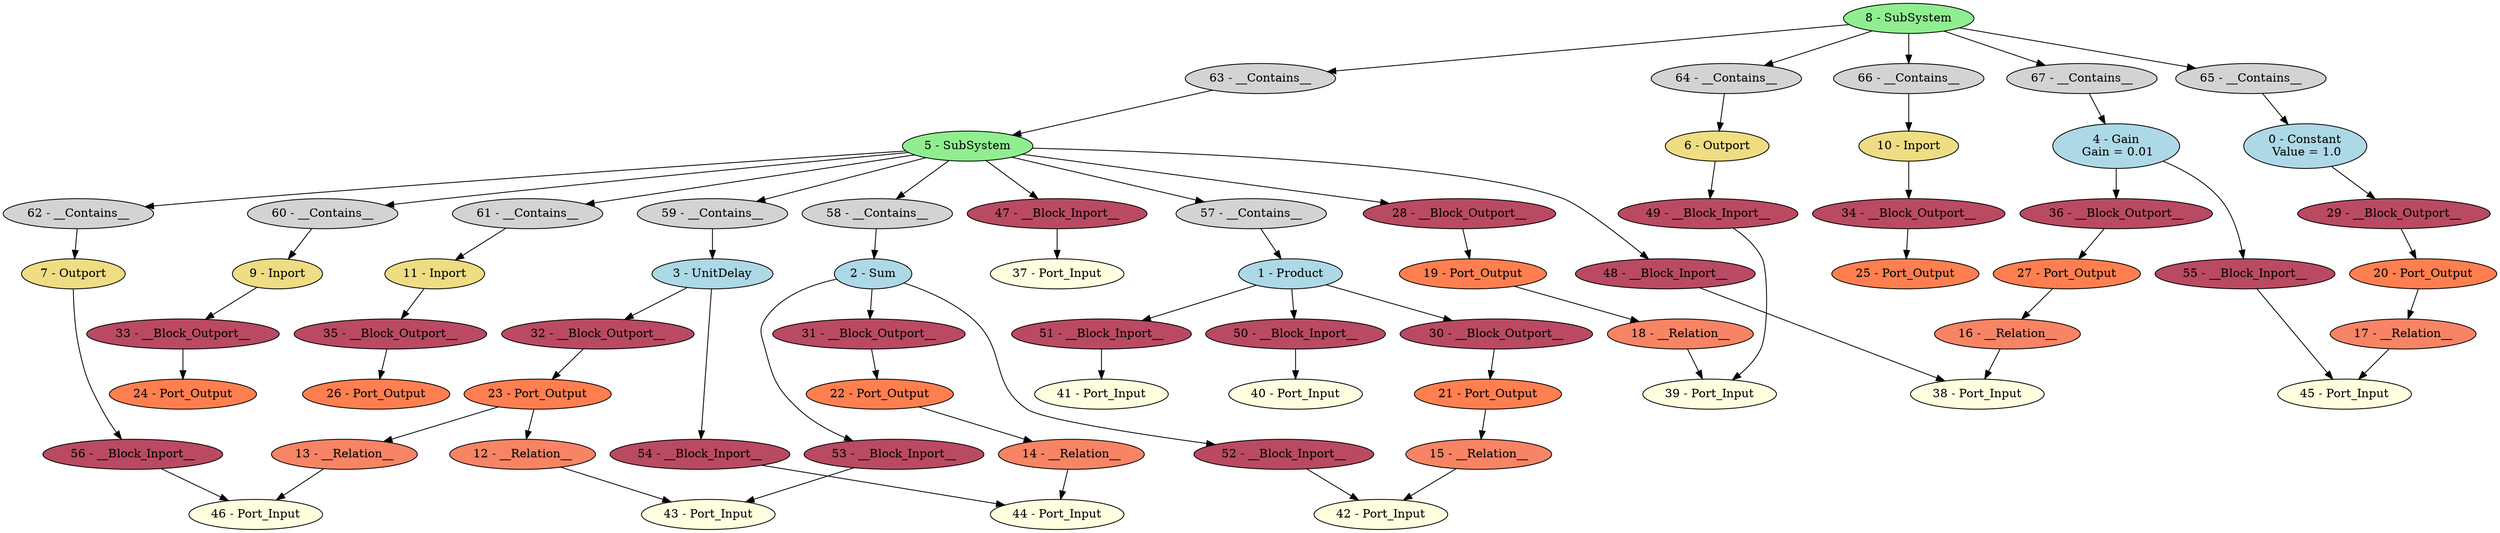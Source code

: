 digraph HConstfolding_hier_opt {
"0 - Constant\n Value = 1.0" [style=filled, fillcolor=lightblue];
"1 - Product" [style=filled, fillcolor=lightblue];
"2 - Sum" [style=filled, fillcolor=lightblue];
"3 - UnitDelay" [style=filled, fillcolor=lightblue];
"4 - Gain\n Gain = 0.01" [style=filled, fillcolor=lightblue];
"5 - SubSystem" [style=filled, fillcolor=lightgreen];
"6 - Outport" [style=filled, fillcolor=lightgoldenrod];
"7 - Outport" [style=filled, fillcolor=lightgoldenrod];
"8 - SubSystem" [style=filled, fillcolor=lightgreen];
"9 - Inport" [style=filled, fillcolor=lightgoldenrod];
"10 - Inport" [style=filled, fillcolor=lightgoldenrod];
"11 - Inport" [style=filled, fillcolor=lightgoldenrod];
"12 - __Relation__" [style=filled, fillcolor="#f78465"];
"13 - __Relation__" [style=filled, fillcolor="#f78465"];
"14 - __Relation__" [style=filled, fillcolor="#f78465"];
"15 - __Relation__" [style=filled, fillcolor="#f78465"];
"16 - __Relation__" [style=filled, fillcolor="#f78465"];
"17 - __Relation__" [style=filled, fillcolor="#f78465"];
"18 - __Relation__" [style=filled, fillcolor="#f78465"];
"19 - Port_Output" [style=filled, fillcolor=coral];
"20 - Port_Output" [style=filled, fillcolor=coral];
"21 - Port_Output" [style=filled, fillcolor=coral];
"22 - Port_Output" [style=filled, fillcolor=coral];
"23 - Port_Output" [style=filled, fillcolor=coral];
"24 - Port_Output" [style=filled, fillcolor=coral];
"25 - Port_Output" [style=filled, fillcolor=coral];
"26 - Port_Output" [style=filled, fillcolor=coral];
"27 - Port_Output" [style=filled, fillcolor=coral];
"28 - __Block_Outport__" [style=filled, fillcolor="#b94a62"];
"29 - __Block_Outport__" [style=filled, fillcolor="#b94a62"];
"30 - __Block_Outport__" [style=filled, fillcolor="#b94a62"];
"31 - __Block_Outport__" [style=filled, fillcolor="#b94a62"];
"32 - __Block_Outport__" [style=filled, fillcolor="#b94a62"];
"33 - __Block_Outport__" [style=filled, fillcolor="#b94a62"];
"34 - __Block_Outport__" [style=filled, fillcolor="#b94a62"];
"35 - __Block_Outport__" [style=filled, fillcolor="#b94a62"];
"36 - __Block_Outport__" [style=filled, fillcolor="#b94a62"];
"37 - Port_Input" [style=filled, fillcolor=lightyellow];
"38 - Port_Input" [style=filled, fillcolor=lightyellow];
"39 - Port_Input" [style=filled, fillcolor=lightyellow];
"40 - Port_Input" [style=filled, fillcolor=lightyellow];
"41 - Port_Input" [style=filled, fillcolor=lightyellow];
"42 - Port_Input" [style=filled, fillcolor=lightyellow];
"43 - Port_Input" [style=filled, fillcolor=lightyellow];
"44 - Port_Input" [style=filled, fillcolor=lightyellow];
"45 - Port_Input" [style=filled, fillcolor=lightyellow];
"46 - Port_Input" [style=filled, fillcolor=lightyellow];
"47 - __Block_Inport__" [style=filled, fillcolor="#b94a62"];
"48 - __Block_Inport__" [style=filled, fillcolor="#b94a62"];
"49 - __Block_Inport__" [style=filled, fillcolor="#b94a62"];
"50 - __Block_Inport__" [style=filled, fillcolor="#b94a62"];
"51 - __Block_Inport__" [style=filled, fillcolor="#b94a62"];
"52 - __Block_Inport__" [style=filled, fillcolor="#b94a62"];
"53 - __Block_Inport__" [style=filled, fillcolor="#b94a62"];
"54 - __Block_Inport__" [style=filled, fillcolor="#b94a62"];
"55 - __Block_Inport__" [style=filled, fillcolor="#b94a62"];
"56 - __Block_Inport__" [style=filled, fillcolor="#b94a62"];
"57 - __Contains__" [style=filled, fillcolor=lightgray];
"58 - __Contains__" [style=filled, fillcolor=lightgray];
"59 - __Contains__" [style=filled, fillcolor=lightgray];
"60 - __Contains__" [style=filled, fillcolor=lightgray];
"61 - __Contains__" [style=filled, fillcolor=lightgray];
"62 - __Contains__" [style=filled, fillcolor=lightgray];
"63 - __Contains__" [style=filled, fillcolor=lightgray];
"64 - __Contains__" [style=filled, fillcolor=lightgray];
"65 - __Contains__" [style=filled, fillcolor=lightgray];
"66 - __Contains__" [style=filled, fillcolor=lightgray];
"67 - __Contains__" [style=filled, fillcolor=lightgray];
"0 - Constant\n Value = 1.0" -> "29 - __Block_Outport__";
"1 - Product" -> "30 - __Block_Outport__";
"2 - Sum" -> "31 - __Block_Outport__";
"3 - UnitDelay" -> "32 - __Block_Outport__";
"4 - Gain\n Gain = 0.01" -> "36 - __Block_Outport__";
"5 - SubSystem" -> "62 - __Contains__";
"5 - SubSystem" -> "61 - __Contains__";
"5 - SubSystem" -> "60 - __Contains__";
"5 - SubSystem" -> "59 - __Contains__";
"5 - SubSystem" -> "58 - __Contains__";
"5 - SubSystem" -> "57 - __Contains__";
"5 - SubSystem" -> "28 - __Block_Outport__";
"8 - SubSystem" -> "67 - __Contains__";
"8 - SubSystem" -> "66 - __Contains__";
"8 - SubSystem" -> "65 - __Contains__";
"8 - SubSystem" -> "64 - __Contains__";
"8 - SubSystem" -> "63 - __Contains__";
"9 - Inport" -> "33 - __Block_Outport__";
"10 - Inport" -> "34 - __Block_Outport__";
"11 - Inport" -> "35 - __Block_Outport__";
"12 - __Relation__" -> "43 - Port_Input";
"13 - __Relation__" -> "46 - Port_Input";
"14 - __Relation__" -> "44 - Port_Input";
"15 - __Relation__" -> "42 - Port_Input";
"16 - __Relation__" -> "38 - Port_Input";
"17 - __Relation__" -> "45 - Port_Input";
"18 - __Relation__" -> "39 - Port_Input";
"19 - Port_Output" -> "18 - __Relation__";
"20 - Port_Output" -> "17 - __Relation__";
"21 - Port_Output" -> "15 - __Relation__";
"22 - Port_Output" -> "14 - __Relation__";
"23 - Port_Output" -> "13 - __Relation__";
"23 - Port_Output" -> "12 - __Relation__";
"27 - Port_Output" -> "16 - __Relation__";
"28 - __Block_Outport__" -> "19 - Port_Output";
"29 - __Block_Outport__" -> "20 - Port_Output";
"30 - __Block_Outport__" -> "21 - Port_Output";
"31 - __Block_Outport__" -> "22 - Port_Output";
"32 - __Block_Outport__" -> "23 - Port_Output";
"33 - __Block_Outport__" -> "24 - Port_Output";
"34 - __Block_Outport__" -> "25 - Port_Output";
"35 - __Block_Outport__" -> "26 - Port_Output";
"36 - __Block_Outport__" -> "27 - Port_Output";
"47 - __Block_Inport__" -> "37 - Port_Input";
"48 - __Block_Inport__" -> "38 - Port_Input";
"49 - __Block_Inport__" -> "39 - Port_Input";
"50 - __Block_Inport__" -> "40 - Port_Input";
"51 - __Block_Inport__" -> "41 - Port_Input";
"52 - __Block_Inport__" -> "42 - Port_Input";
"53 - __Block_Inport__" -> "43 - Port_Input";
"54 - __Block_Inport__" -> "44 - Port_Input";
"55 - __Block_Inport__" -> "45 - Port_Input";
"56 - __Block_Inport__" -> "46 - Port_Input";
"5 - SubSystem" -> "47 - __Block_Inport__";
"5 - SubSystem" -> "48 - __Block_Inport__";
"6 - Outport" -> "49 - __Block_Inport__";
"1 - Product" -> "50 - __Block_Inport__";
"1 - Product" -> "51 - __Block_Inport__";
"2 - Sum" -> "52 - __Block_Inport__";
"2 - Sum" -> "53 - __Block_Inport__";
"3 - UnitDelay" -> "54 - __Block_Inport__";
"4 - Gain\n Gain = 0.01" -> "55 - __Block_Inport__";
"7 - Outport" -> "56 - __Block_Inport__";
"57 - __Contains__" -> "1 - Product";
"58 - __Contains__" -> "2 - Sum";
"59 - __Contains__" -> "3 - UnitDelay";
"60 - __Contains__" -> "9 - Inport";
"61 - __Contains__" -> "11 - Inport";
"62 - __Contains__" -> "7 - Outport";
"63 - __Contains__" -> "5 - SubSystem";
"64 - __Contains__" -> "6 - Outport";
"65 - __Contains__" -> "0 - Constant\n Value = 1.0";
"66 - __Contains__" -> "10 - Inport";
"67 - __Contains__" -> "4 - Gain\n Gain = 0.01";
}
